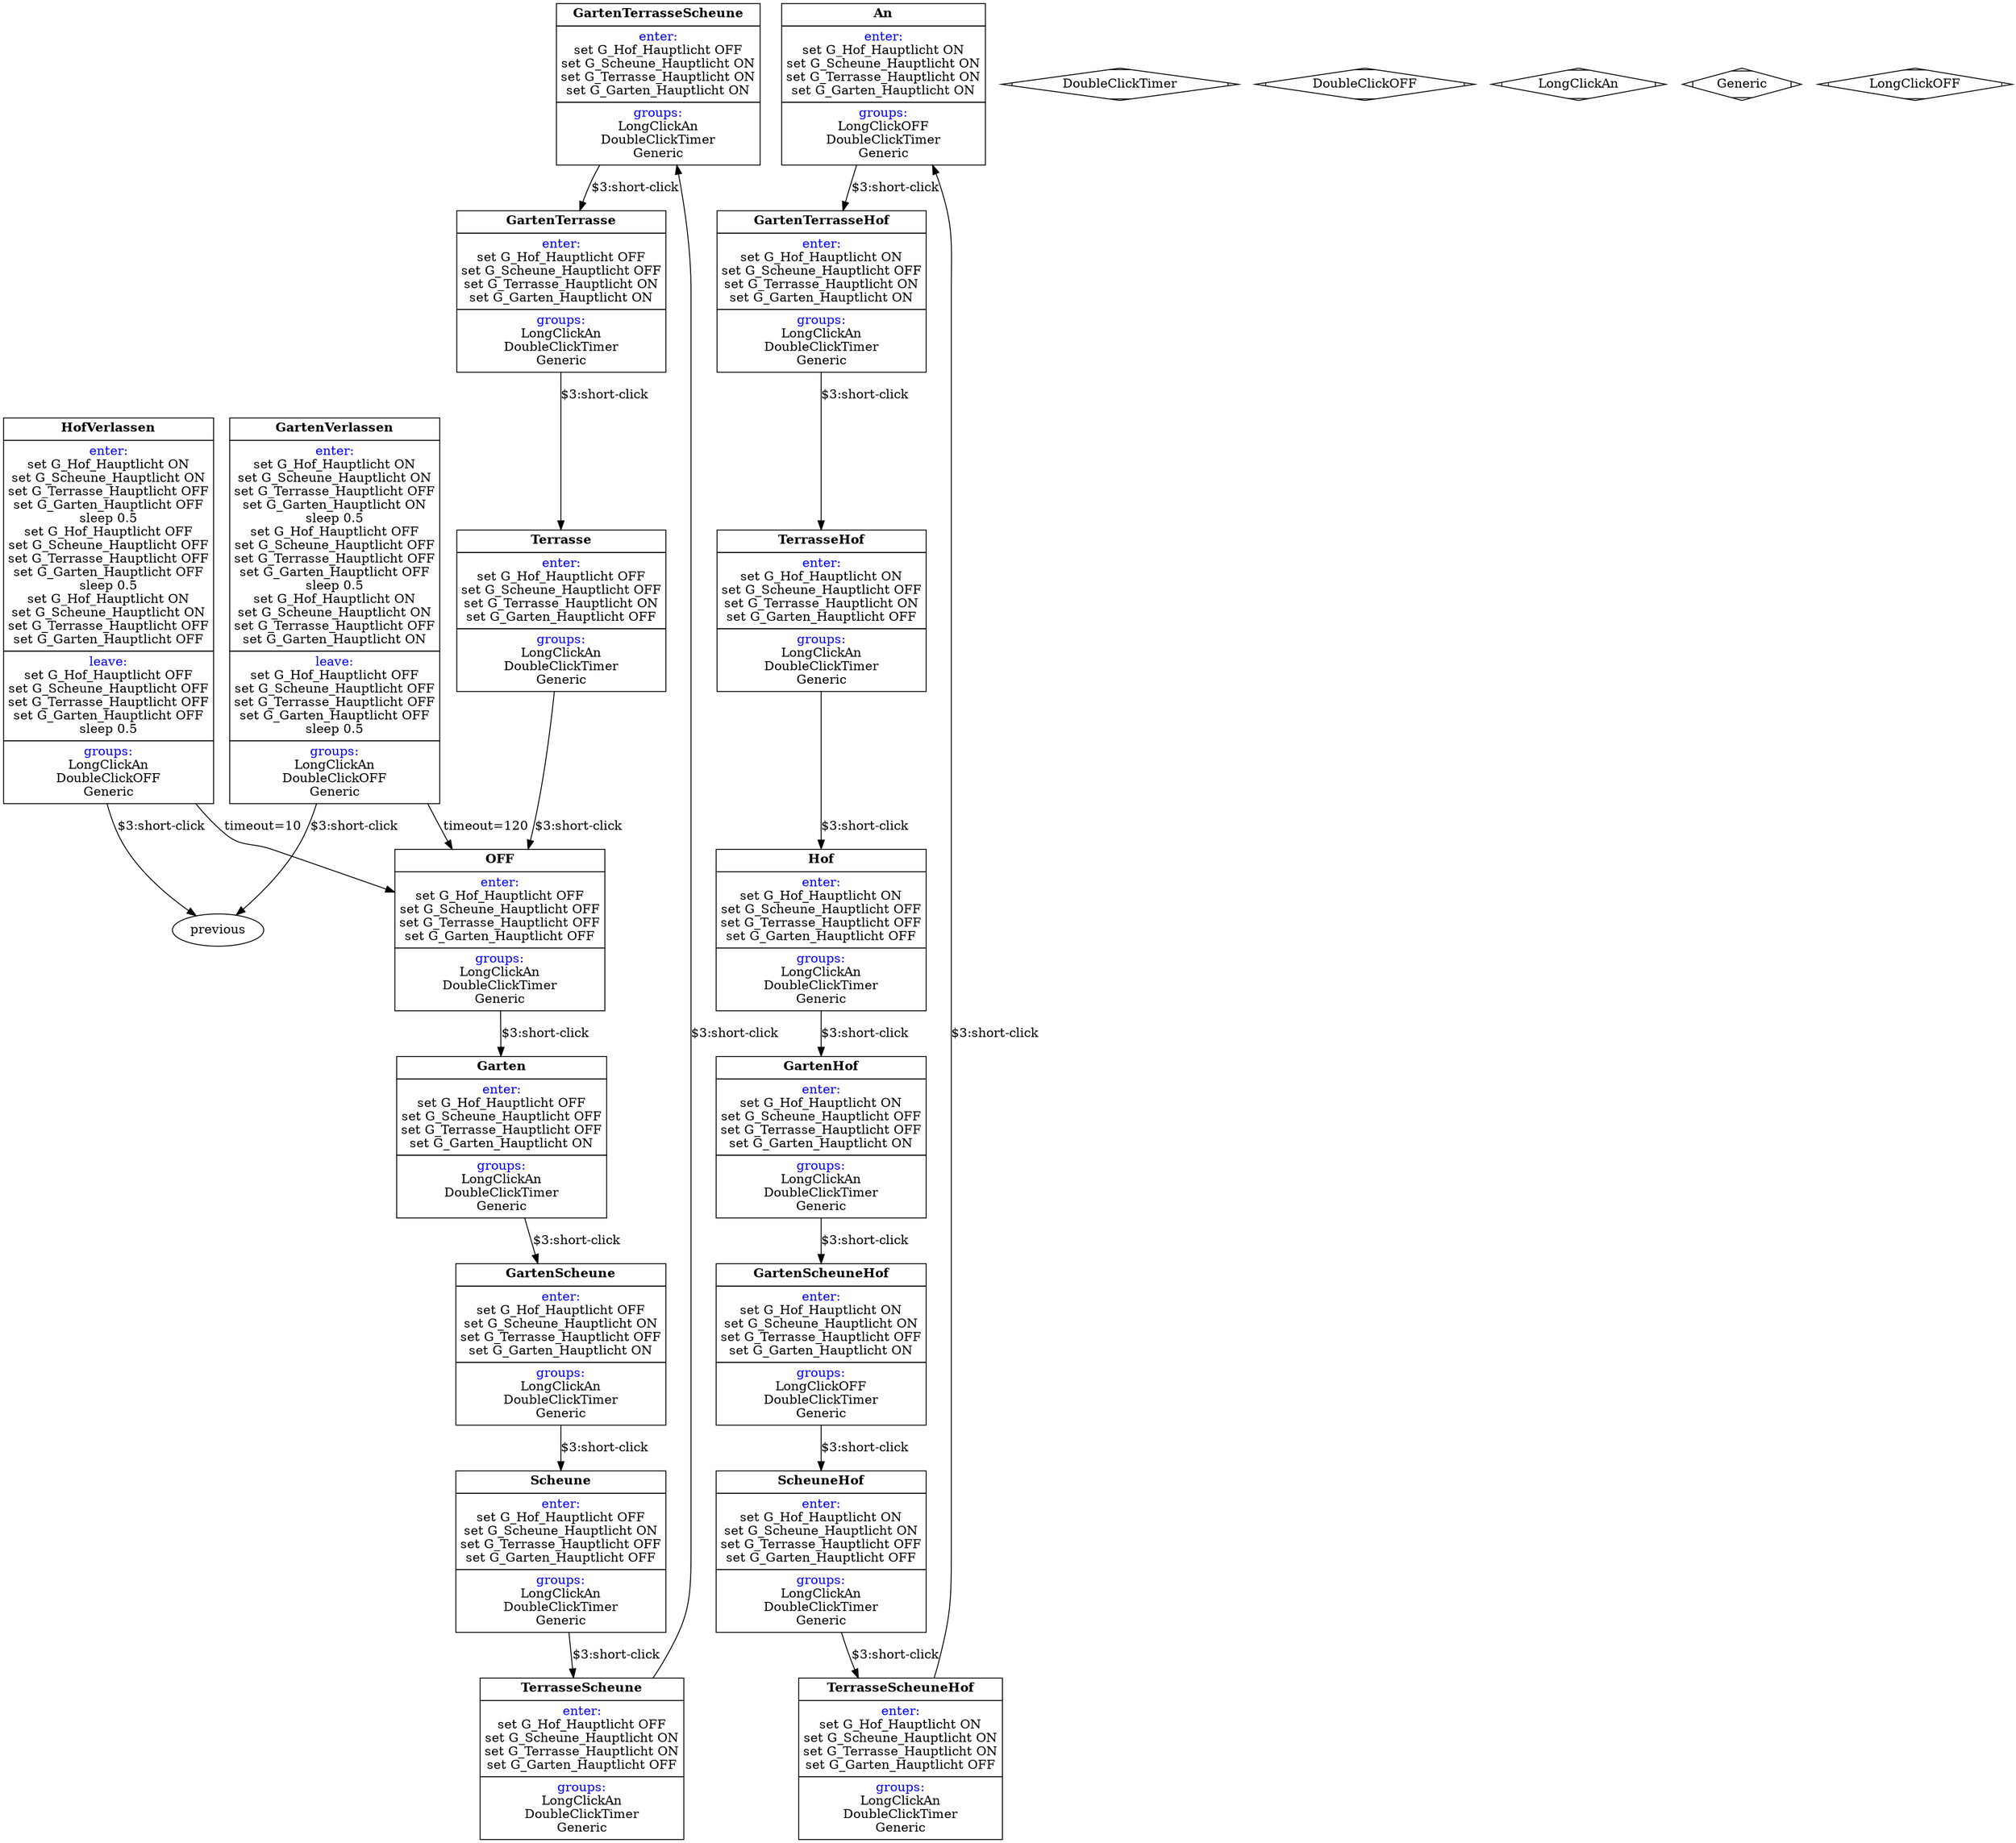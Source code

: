 digraph G {
GartenTerrasseScheune [shape=none,margin=0,label=<<table BORDER= "0" CELLBORDER="1" CELLSPACING="0" CELLPADDING="4">
<tr><td><b>GartenTerrasseScheune</b></td></tr>
<tr><td><font COLOR="blue">enter:</font><br/>
set G_Hof_Hauptlicht OFF<br/>
set G_Scheune_Hauptlicht ON<br/>
set G_Terrasse_Hauptlicht ON<br/>
set G_Garten_Hauptlicht ON<br/>
</td></tr>
<tr><td><font COLOR="blue">groups:</font><br/>
LongClickAn<br/>
DoubleClickTimer<br/>
Generic<br/>
</td></tr>
</table>>];

GartenTerrasseScheune -> GartenTerrasse [label="$3:short-click"]

An [shape=none,margin=0,label=<<table BORDER= "0" CELLBORDER="1" CELLSPACING="0" CELLPADDING="4">
<tr><td><b>An</b></td></tr>
<tr><td><font COLOR="blue">enter:</font><br/>
set G_Hof_Hauptlicht ON<br/>
set G_Scheune_Hauptlicht ON<br/>
set G_Terrasse_Hauptlicht ON<br/>
set G_Garten_Hauptlicht ON<br/>
</td></tr>
<tr><td><font COLOR="blue">groups:</font><br/>
LongClickOFF<br/>
DoubleClickTimer<br/>
Generic<br/>
</td></tr>
</table>>];

An -> GartenTerrasseHof [label="$3:short-click"]

ScheuneHof [shape=none,margin=0,label=<<table BORDER= "0" CELLBORDER="1" CELLSPACING="0" CELLPADDING="4">
<tr><td><b>ScheuneHof</b></td></tr>
<tr><td><font COLOR="blue">enter:</font><br/>
set G_Hof_Hauptlicht ON<br/>
set G_Scheune_Hauptlicht ON<br/>
set G_Terrasse_Hauptlicht OFF<br/>
set G_Garten_Hauptlicht OFF<br/>
</td></tr>
<tr><td><font COLOR="blue">groups:</font><br/>
LongClickAn<br/>
DoubleClickTimer<br/>
Generic<br/>
</td></tr>
</table>>];

ScheuneHof -> TerrasseScheuneHof [label="$3:short-click"]

TerrasseScheuneHof [shape=none,margin=0,label=<<table BORDER= "0" CELLBORDER="1" CELLSPACING="0" CELLPADDING="4">
<tr><td><b>TerrasseScheuneHof</b></td></tr>
<tr><td><font COLOR="blue">enter:</font><br/>
set G_Hof_Hauptlicht ON<br/>
set G_Scheune_Hauptlicht ON<br/>
set G_Terrasse_Hauptlicht ON<br/>
set G_Garten_Hauptlicht OFF<br/>
</td></tr>
<tr><td><font COLOR="blue">groups:</font><br/>
LongClickAn<br/>
DoubleClickTimer<br/>
Generic<br/>
</td></tr>
</table>>];

TerrasseScheuneHof -> An [label="$3:short-click"]

DoubleClickTimer [shape=Mdiamond];
GartenScheune [shape=none,margin=0,label=<<table BORDER= "0" CELLBORDER="1" CELLSPACING="0" CELLPADDING="4">
<tr><td><b>GartenScheune</b></td></tr>
<tr><td><font COLOR="blue">enter:</font><br/>
set G_Hof_Hauptlicht OFF<br/>
set G_Scheune_Hauptlicht ON<br/>
set G_Terrasse_Hauptlicht OFF<br/>
set G_Garten_Hauptlicht ON<br/>
</td></tr>
<tr><td><font COLOR="blue">groups:</font><br/>
LongClickAn<br/>
DoubleClickTimer<br/>
Generic<br/>
</td></tr>
</table>>];

GartenScheune -> Scheune [label="$3:short-click"]

GartenScheuneHof [shape=none,margin=0,label=<<table BORDER= "0" CELLBORDER="1" CELLSPACING="0" CELLPADDING="4">
<tr><td><b>GartenScheuneHof</b></td></tr>
<tr><td><font COLOR="blue">enter:</font><br/>
set G_Hof_Hauptlicht ON<br/>
set G_Scheune_Hauptlicht ON<br/>
set G_Terrasse_Hauptlicht OFF<br/>
set G_Garten_Hauptlicht ON<br/>
</td></tr>
<tr><td><font COLOR="blue">groups:</font><br/>
LongClickOFF<br/>
DoubleClickTimer<br/>
Generic<br/>
</td></tr>
</table>>];

GartenScheuneHof -> ScheuneHof [label="$3:short-click"]

DoubleClickOFF [shape=Mdiamond];
GartenHof [shape=none,margin=0,label=<<table BORDER= "0" CELLBORDER="1" CELLSPACING="0" CELLPADDING="4">
<tr><td><b>GartenHof</b></td></tr>
<tr><td><font COLOR="blue">enter:</font><br/>
set G_Hof_Hauptlicht ON<br/>
set G_Scheune_Hauptlicht OFF<br/>
set G_Terrasse_Hauptlicht OFF<br/>
set G_Garten_Hauptlicht ON<br/>
</td></tr>
<tr><td><font COLOR="blue">groups:</font><br/>
LongClickAn<br/>
DoubleClickTimer<br/>
Generic<br/>
</td></tr>
</table>>];

GartenHof -> GartenScheuneHof [label="$3:short-click"]

GartenTerrasseHof [shape=none,margin=0,label=<<table BORDER= "0" CELLBORDER="1" CELLSPACING="0" CELLPADDING="4">
<tr><td><b>GartenTerrasseHof</b></td></tr>
<tr><td><font COLOR="blue">enter:</font><br/>
set G_Hof_Hauptlicht ON<br/>
set G_Scheune_Hauptlicht OFF<br/>
set G_Terrasse_Hauptlicht ON<br/>
set G_Garten_Hauptlicht ON<br/>
</td></tr>
<tr><td><font COLOR="blue">groups:</font><br/>
LongClickAn<br/>
DoubleClickTimer<br/>
Generic<br/>
</td></tr>
</table>>];

GartenTerrasseHof -> TerrasseHof [label="$3:short-click"]

LongClickAn [shape=Mdiamond];
Hof [shape=none,margin=0,label=<<table BORDER= "0" CELLBORDER="1" CELLSPACING="0" CELLPADDING="4">
<tr><td><b>Hof</b></td></tr>
<tr><td><font COLOR="blue">enter:</font><br/>
set G_Hof_Hauptlicht ON<br/>
set G_Scheune_Hauptlicht OFF<br/>
set G_Terrasse_Hauptlicht OFF<br/>
set G_Garten_Hauptlicht OFF<br/>
</td></tr>
<tr><td><font COLOR="blue">groups:</font><br/>
LongClickAn<br/>
DoubleClickTimer<br/>
Generic<br/>
</td></tr>
</table>>];

Hof -> GartenHof [label="$3:short-click"]

TerrasseScheune [shape=none,margin=0,label=<<table BORDER= "0" CELLBORDER="1" CELLSPACING="0" CELLPADDING="4">
<tr><td><b>TerrasseScheune</b></td></tr>
<tr><td><font COLOR="blue">enter:</font><br/>
set G_Hof_Hauptlicht OFF<br/>
set G_Scheune_Hauptlicht ON<br/>
set G_Terrasse_Hauptlicht ON<br/>
set G_Garten_Hauptlicht OFF<br/>
</td></tr>
<tr><td><font COLOR="blue">groups:</font><br/>
LongClickAn<br/>
DoubleClickTimer<br/>
Generic<br/>
</td></tr>
</table>>];

TerrasseScheune -> GartenTerrasseScheune [label="$3:short-click"]

HofVerlassen [shape=none,margin=0,label=<<table BORDER= "0" CELLBORDER="1" CELLSPACING="0" CELLPADDING="4">
<tr><td><b>HofVerlassen</b></td></tr>
<tr><td><font COLOR="blue">enter:</font><br/>
set G_Hof_Hauptlicht ON<br/>
set G_Scheune_Hauptlicht ON<br/>
set G_Terrasse_Hauptlicht OFF<br/>
set G_Garten_Hauptlicht OFF<br/>
sleep 0.5<br/>
set G_Hof_Hauptlicht OFF<br/>
set G_Scheune_Hauptlicht OFF<br/>
set G_Terrasse_Hauptlicht OFF<br/>
set G_Garten_Hauptlicht OFF<br/>
sleep 0.5<br/>
set G_Hof_Hauptlicht ON<br/>
set G_Scheune_Hauptlicht ON<br/>
set G_Terrasse_Hauptlicht OFF<br/>
set G_Garten_Hauptlicht OFF<br/>
</td></tr>
<tr><td><font COLOR="blue">leave:</font><br/>
set G_Hof_Hauptlicht OFF<br/>
set G_Scheune_Hauptlicht OFF<br/>
set G_Terrasse_Hauptlicht OFF<br/>
set G_Garten_Hauptlicht OFF<br/>
sleep 0.5<br/>
</td></tr>
<tr><td><font COLOR="blue">groups:</font><br/>
LongClickAn<br/>
DoubleClickOFF<br/>
Generic<br/>
</td></tr>
</table>>];

HofVerlassen -> OFF[label="timeout=10"]
HofVerlassen -> previous [label="$3:short-click"]

GartenTerrasse [shape=none,margin=0,label=<<table BORDER= "0" CELLBORDER="1" CELLSPACING="0" CELLPADDING="4">
<tr><td><b>GartenTerrasse</b></td></tr>
<tr><td><font COLOR="blue">enter:</font><br/>
set G_Hof_Hauptlicht OFF<br/>
set G_Scheune_Hauptlicht OFF<br/>
set G_Terrasse_Hauptlicht ON<br/>
set G_Garten_Hauptlicht ON<br/>
</td></tr>
<tr><td><font COLOR="blue">groups:</font><br/>
LongClickAn<br/>
DoubleClickTimer<br/>
Generic<br/>
</td></tr>
</table>>];

GartenTerrasse -> Terrasse [label="$3:short-click"]

Generic [shape=Mdiamond];
TerrasseHof [shape=none,margin=0,label=<<table BORDER= "0" CELLBORDER="1" CELLSPACING="0" CELLPADDING="4">
<tr><td><b>TerrasseHof</b></td></tr>
<tr><td><font COLOR="blue">enter:</font><br/>
set G_Hof_Hauptlicht ON<br/>
set G_Scheune_Hauptlicht OFF<br/>
set G_Terrasse_Hauptlicht ON<br/>
set G_Garten_Hauptlicht OFF<br/>
</td></tr>
<tr><td><font COLOR="blue">groups:</font><br/>
LongClickAn<br/>
DoubleClickTimer<br/>
Generic<br/>
</td></tr>
</table>>];

TerrasseHof -> Hof [label="$3:short-click"]

Scheune [shape=none,margin=0,label=<<table BORDER= "0" CELLBORDER="1" CELLSPACING="0" CELLPADDING="4">
<tr><td><b>Scheune</b></td></tr>
<tr><td><font COLOR="blue">enter:</font><br/>
set G_Hof_Hauptlicht OFF<br/>
set G_Scheune_Hauptlicht ON<br/>
set G_Terrasse_Hauptlicht OFF<br/>
set G_Garten_Hauptlicht OFF<br/>
</td></tr>
<tr><td><font COLOR="blue">groups:</font><br/>
LongClickAn<br/>
DoubleClickTimer<br/>
Generic<br/>
</td></tr>
</table>>];

Scheune -> TerrasseScheune [label="$3:short-click"]

OFF [shape=none,margin=0,label=<<table BORDER= "0" CELLBORDER="1" CELLSPACING="0" CELLPADDING="4">
<tr><td><b>OFF</b></td></tr>
<tr><td><font COLOR="blue">enter:</font><br/>
set G_Hof_Hauptlicht OFF<br/>
set G_Scheune_Hauptlicht OFF<br/>
set G_Terrasse_Hauptlicht OFF<br/>
set G_Garten_Hauptlicht OFF<br/>
</td></tr>
<tr><td><font COLOR="blue">groups:</font><br/>
LongClickAn<br/>
DoubleClickTimer<br/>
Generic<br/>
</td></tr>
</table>>];

OFF -> Garten [label="$3:short-click"]

GartenVerlassen [shape=none,margin=0,label=<<table BORDER= "0" CELLBORDER="1" CELLSPACING="0" CELLPADDING="4">
<tr><td><b>GartenVerlassen</b></td></tr>
<tr><td><font COLOR="blue">enter:</font><br/>
set G_Hof_Hauptlicht ON<br/>
set G_Scheune_Hauptlicht ON<br/>
set G_Terrasse_Hauptlicht OFF<br/>
set G_Garten_Hauptlicht ON<br/>
sleep 0.5<br/>
set G_Hof_Hauptlicht OFF<br/>
set G_Scheune_Hauptlicht OFF<br/>
set G_Terrasse_Hauptlicht OFF<br/>
set G_Garten_Hauptlicht OFF<br/>
sleep 0.5<br/>
set G_Hof_Hauptlicht ON<br/>
set G_Scheune_Hauptlicht ON<br/>
set G_Terrasse_Hauptlicht OFF<br/>
set G_Garten_Hauptlicht ON<br/>
</td></tr>
<tr><td><font COLOR="blue">leave:</font><br/>
set G_Hof_Hauptlicht OFF<br/>
set G_Scheune_Hauptlicht OFF<br/>
set G_Terrasse_Hauptlicht OFF<br/>
set G_Garten_Hauptlicht OFF<br/>
sleep 0.5<br/>
</td></tr>
<tr><td><font COLOR="blue">groups:</font><br/>
LongClickAn<br/>
DoubleClickOFF<br/>
Generic<br/>
</td></tr>
</table>>];

GartenVerlassen -> OFF[label="timeout=120"]
GartenVerlassen -> previous [label="$3:short-click"]

Garten [shape=none,margin=0,label=<<table BORDER= "0" CELLBORDER="1" CELLSPACING="0" CELLPADDING="4">
<tr><td><b>Garten</b></td></tr>
<tr><td><font COLOR="blue">enter:</font><br/>
set G_Hof_Hauptlicht OFF<br/>
set G_Scheune_Hauptlicht OFF<br/>
set G_Terrasse_Hauptlicht OFF<br/>
set G_Garten_Hauptlicht ON<br/>
</td></tr>
<tr><td><font COLOR="blue">groups:</font><br/>
LongClickAn<br/>
DoubleClickTimer<br/>
Generic<br/>
</td></tr>
</table>>];

Garten -> GartenScheune [label="$3:short-click"]

Terrasse [shape=none,margin=0,label=<<table BORDER= "0" CELLBORDER="1" CELLSPACING="0" CELLPADDING="4">
<tr><td><b>Terrasse</b></td></tr>
<tr><td><font COLOR="blue">enter:</font><br/>
set G_Hof_Hauptlicht OFF<br/>
set G_Scheune_Hauptlicht OFF<br/>
set G_Terrasse_Hauptlicht ON<br/>
set G_Garten_Hauptlicht OFF<br/>
</td></tr>
<tr><td><font COLOR="blue">groups:</font><br/>
LongClickAn<br/>
DoubleClickTimer<br/>
Generic<br/>
</td></tr>
</table>>];

Terrasse -> OFF [label="$3:short-click"]

LongClickOFF [shape=Mdiamond];
}
